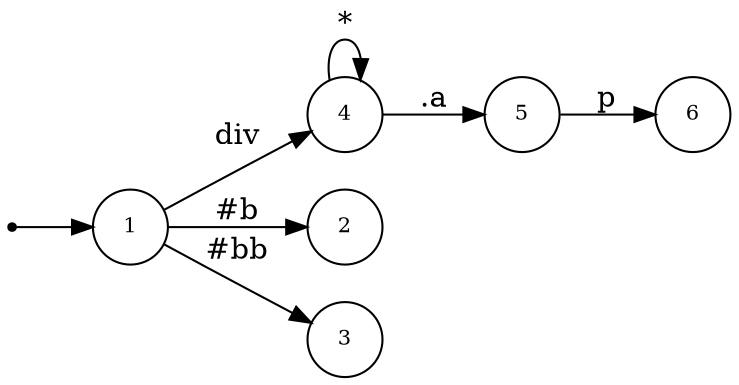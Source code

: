 digraph NFA {
  rankdir=LR;
  node [shape=circle, fontsize=10];
  __start [shape=point, label=""];
  __start -> 1;
  6 [label="6"];
  1 [label="1"];
  4 [label="4"];
  2 [label="2"];
  5 [label="5"];
  3 [label="3"];
  { node [shape=doublecircle]; 2 3 6 }
  1 -> 2 [label="#b"];
  1 -> 3 [label="#bb"];
  1 -> 4 [label="div"];
  4 -> 4 [label="*"];
  4 -> 5 [label=".a"];
  5 -> 6 [label="p"];
}
